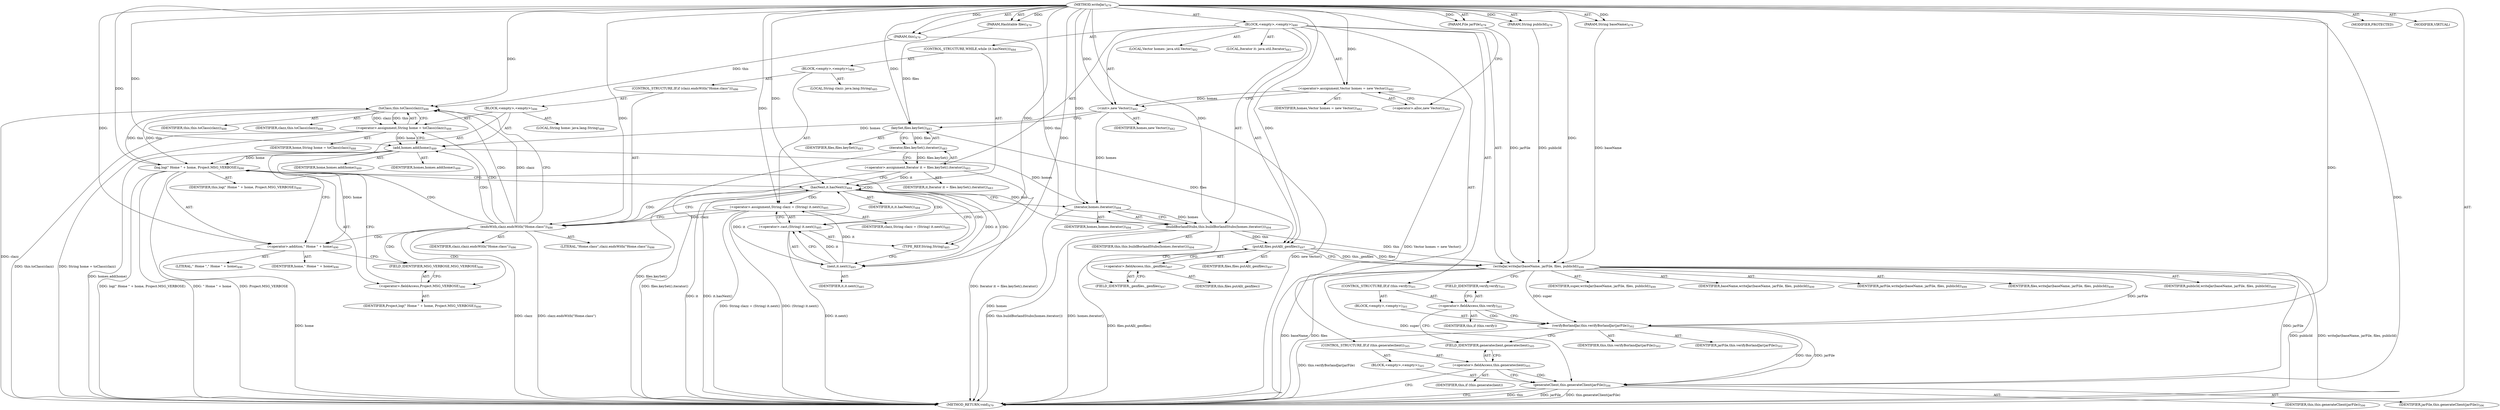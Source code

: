 digraph "writeJar" {  
"111669149712" [label = <(METHOD,writeJar)<SUB>479</SUB>> ]
"115964117011" [label = <(PARAM,this)<SUB>479</SUB>> ]
"115964117031" [label = <(PARAM,String baseName)<SUB>479</SUB>> ]
"115964117032" [label = <(PARAM,File jarFile)<SUB>479</SUB>> ]
"115964117033" [label = <(PARAM,Hashtable files)<SUB>479</SUB>> ]
"115964117034" [label = <(PARAM,String publicId)<SUB>479</SUB>> ]
"25769803822" [label = <(BLOCK,&lt;empty&gt;,&lt;empty&gt;)<SUB>480</SUB>> ]
"94489280541" [label = <(LOCAL,Vector homes: java.util.Vector)<SUB>482</SUB>> ]
"30064771371" [label = <(&lt;operator&gt;.assignment,Vector homes = new Vector())<SUB>482</SUB>> ]
"68719476977" [label = <(IDENTIFIER,homes,Vector homes = new Vector())<SUB>482</SUB>> ]
"30064771372" [label = <(&lt;operator&gt;.alloc,new Vector())<SUB>482</SUB>> ]
"30064771373" [label = <(&lt;init&gt;,new Vector())<SUB>482</SUB>> ]
"68719476978" [label = <(IDENTIFIER,homes,new Vector())<SUB>482</SUB>> ]
"94489280542" [label = <(LOCAL,Iterator it: java.util.Iterator)<SUB>483</SUB>> ]
"30064771374" [label = <(&lt;operator&gt;.assignment,Iterator it = files.keySet().iterator())<SUB>483</SUB>> ]
"68719476979" [label = <(IDENTIFIER,it,Iterator it = files.keySet().iterator())<SUB>483</SUB>> ]
"30064771375" [label = <(iterator,files.keySet().iterator())<SUB>483</SUB>> ]
"30064771376" [label = <(keySet,files.keySet())<SUB>483</SUB>> ]
"68719476980" [label = <(IDENTIFIER,files,files.keySet())<SUB>483</SUB>> ]
"47244640278" [label = <(CONTROL_STRUCTURE,WHILE,while (it.hasNext()))<SUB>484</SUB>> ]
"30064771377" [label = <(hasNext,it.hasNext())<SUB>484</SUB>> ]
"68719476981" [label = <(IDENTIFIER,it,it.hasNext())<SUB>484</SUB>> ]
"25769803823" [label = <(BLOCK,&lt;empty&gt;,&lt;empty&gt;)<SUB>484</SUB>> ]
"94489280543" [label = <(LOCAL,String clazz: java.lang.String)<SUB>485</SUB>> ]
"30064771378" [label = <(&lt;operator&gt;.assignment,String clazz = (String) it.next())<SUB>485</SUB>> ]
"68719476982" [label = <(IDENTIFIER,clazz,String clazz = (String) it.next())<SUB>485</SUB>> ]
"30064771379" [label = <(&lt;operator&gt;.cast,(String) it.next())<SUB>485</SUB>> ]
"180388626450" [label = <(TYPE_REF,String,String)<SUB>485</SUB>> ]
"30064771380" [label = <(next,it.next())<SUB>485</SUB>> ]
"68719476983" [label = <(IDENTIFIER,it,it.next())<SUB>485</SUB>> ]
"47244640279" [label = <(CONTROL_STRUCTURE,IF,if (clazz.endsWith(&quot;Home.class&quot;)))<SUB>486</SUB>> ]
"30064771381" [label = <(endsWith,clazz.endsWith(&quot;Home.class&quot;))<SUB>486</SUB>> ]
"68719476984" [label = <(IDENTIFIER,clazz,clazz.endsWith(&quot;Home.class&quot;))<SUB>486</SUB>> ]
"90194313271" [label = <(LITERAL,&quot;Home.class&quot;,clazz.endsWith(&quot;Home.class&quot;))<SUB>486</SUB>> ]
"25769803824" [label = <(BLOCK,&lt;empty&gt;,&lt;empty&gt;)<SUB>486</SUB>> ]
"94489280544" [label = <(LOCAL,String home: java.lang.String)<SUB>488</SUB>> ]
"30064771382" [label = <(&lt;operator&gt;.assignment,String home = toClass(clazz))<SUB>488</SUB>> ]
"68719476985" [label = <(IDENTIFIER,home,String home = toClass(clazz))<SUB>488</SUB>> ]
"30064771383" [label = <(toClass,this.toClass(clazz))<SUB>488</SUB>> ]
"68719476781" [label = <(IDENTIFIER,this,this.toClass(clazz))<SUB>488</SUB>> ]
"68719476986" [label = <(IDENTIFIER,clazz,this.toClass(clazz))<SUB>488</SUB>> ]
"30064771384" [label = <(add,homes.add(home))<SUB>489</SUB>> ]
"68719476987" [label = <(IDENTIFIER,homes,homes.add(home))<SUB>489</SUB>> ]
"68719476988" [label = <(IDENTIFIER,home,homes.add(home))<SUB>489</SUB>> ]
"30064771385" [label = <(log,log(&quot; Home &quot; + home, Project.MSG_VERBOSE))<SUB>490</SUB>> ]
"68719476782" [label = <(IDENTIFIER,this,log(&quot; Home &quot; + home, Project.MSG_VERBOSE))<SUB>490</SUB>> ]
"30064771386" [label = <(&lt;operator&gt;.addition,&quot; Home &quot; + home)<SUB>490</SUB>> ]
"90194313272" [label = <(LITERAL,&quot; Home &quot;,&quot; Home &quot; + home)<SUB>490</SUB>> ]
"68719476989" [label = <(IDENTIFIER,home,&quot; Home &quot; + home)<SUB>490</SUB>> ]
"30064771387" [label = <(&lt;operator&gt;.fieldAccess,Project.MSG_VERBOSE)<SUB>490</SUB>> ]
"68719476990" [label = <(IDENTIFIER,Project,log(&quot; Home &quot; + home, Project.MSG_VERBOSE))<SUB>490</SUB>> ]
"55834574904" [label = <(FIELD_IDENTIFIER,MSG_VERBOSE,MSG_VERBOSE)<SUB>490</SUB>> ]
"30064771388" [label = <(buildBorlandStubs,this.buildBorlandStubs(homes.iterator()))<SUB>494</SUB>> ]
"68719476783" [label = <(IDENTIFIER,this,this.buildBorlandStubs(homes.iterator()))<SUB>494</SUB>> ]
"30064771389" [label = <(iterator,homes.iterator())<SUB>494</SUB>> ]
"68719476991" [label = <(IDENTIFIER,homes,homes.iterator())<SUB>494</SUB>> ]
"30064771390" [label = <(putAll,files.putAll(_genfiles))<SUB>497</SUB>> ]
"68719476992" [label = <(IDENTIFIER,files,files.putAll(_genfiles))<SUB>497</SUB>> ]
"30064771391" [label = <(&lt;operator&gt;.fieldAccess,this._genfiles)<SUB>497</SUB>> ]
"68719476993" [label = <(IDENTIFIER,this,files.putAll(_genfiles))> ]
"55834574905" [label = <(FIELD_IDENTIFIER,_genfiles,_genfiles)<SUB>497</SUB>> ]
"30064771392" [label = <(writeJar,writeJar(baseName, jarFile, files, publicId))<SUB>499</SUB>> ]
"68719476994" [label = <(IDENTIFIER,super,writeJar(baseName, jarFile, files, publicId))<SUB>499</SUB>> ]
"68719476995" [label = <(IDENTIFIER,baseName,writeJar(baseName, jarFile, files, publicId))<SUB>499</SUB>> ]
"68719476996" [label = <(IDENTIFIER,jarFile,writeJar(baseName, jarFile, files, publicId))<SUB>499</SUB>> ]
"68719476997" [label = <(IDENTIFIER,files,writeJar(baseName, jarFile, files, publicId))<SUB>499</SUB>> ]
"68719476998" [label = <(IDENTIFIER,publicId,writeJar(baseName, jarFile, files, publicId))<SUB>499</SUB>> ]
"47244640280" [label = <(CONTROL_STRUCTURE,IF,if (this.verify))<SUB>501</SUB>> ]
"30064771393" [label = <(&lt;operator&gt;.fieldAccess,this.verify)<SUB>501</SUB>> ]
"68719476999" [label = <(IDENTIFIER,this,if (this.verify))> ]
"55834574906" [label = <(FIELD_IDENTIFIER,verify,verify)<SUB>501</SUB>> ]
"25769803825" [label = <(BLOCK,&lt;empty&gt;,&lt;empty&gt;)<SUB>501</SUB>> ]
"30064771394" [label = <(verifyBorlandJar,this.verifyBorlandJar(jarFile))<SUB>502</SUB>> ]
"68719476784" [label = <(IDENTIFIER,this,this.verifyBorlandJar(jarFile))<SUB>502</SUB>> ]
"68719477000" [label = <(IDENTIFIER,jarFile,this.verifyBorlandJar(jarFile))<SUB>502</SUB>> ]
"47244640281" [label = <(CONTROL_STRUCTURE,IF,if (this.generateclient))<SUB>505</SUB>> ]
"30064771395" [label = <(&lt;operator&gt;.fieldAccess,this.generateclient)<SUB>505</SUB>> ]
"68719477001" [label = <(IDENTIFIER,this,if (this.generateclient))> ]
"55834574907" [label = <(FIELD_IDENTIFIER,generateclient,generateclient)<SUB>505</SUB>> ]
"25769803826" [label = <(BLOCK,&lt;empty&gt;,&lt;empty&gt;)<SUB>505</SUB>> ]
"30064771396" [label = <(generateClient,this.generateClient(jarFile))<SUB>506</SUB>> ]
"68719476785" [label = <(IDENTIFIER,this,this.generateClient(jarFile))<SUB>506</SUB>> ]
"68719477002" [label = <(IDENTIFIER,jarFile,this.generateClient(jarFile))<SUB>506</SUB>> ]
"133143986232" [label = <(MODIFIER,PROTECTED)> ]
"133143986233" [label = <(MODIFIER,VIRTUAL)> ]
"128849018896" [label = <(METHOD_RETURN,void)<SUB>479</SUB>> ]
  "111669149712" -> "115964117011"  [ label = "AST: "] 
  "111669149712" -> "115964117031"  [ label = "AST: "] 
  "111669149712" -> "115964117032"  [ label = "AST: "] 
  "111669149712" -> "115964117033"  [ label = "AST: "] 
  "111669149712" -> "115964117034"  [ label = "AST: "] 
  "111669149712" -> "25769803822"  [ label = "AST: "] 
  "111669149712" -> "133143986232"  [ label = "AST: "] 
  "111669149712" -> "133143986233"  [ label = "AST: "] 
  "111669149712" -> "128849018896"  [ label = "AST: "] 
  "25769803822" -> "94489280541"  [ label = "AST: "] 
  "25769803822" -> "30064771371"  [ label = "AST: "] 
  "25769803822" -> "30064771373"  [ label = "AST: "] 
  "25769803822" -> "94489280542"  [ label = "AST: "] 
  "25769803822" -> "30064771374"  [ label = "AST: "] 
  "25769803822" -> "47244640278"  [ label = "AST: "] 
  "25769803822" -> "30064771388"  [ label = "AST: "] 
  "25769803822" -> "30064771390"  [ label = "AST: "] 
  "25769803822" -> "30064771392"  [ label = "AST: "] 
  "25769803822" -> "47244640280"  [ label = "AST: "] 
  "25769803822" -> "47244640281"  [ label = "AST: "] 
  "30064771371" -> "68719476977"  [ label = "AST: "] 
  "30064771371" -> "30064771372"  [ label = "AST: "] 
  "30064771373" -> "68719476978"  [ label = "AST: "] 
  "30064771374" -> "68719476979"  [ label = "AST: "] 
  "30064771374" -> "30064771375"  [ label = "AST: "] 
  "30064771375" -> "30064771376"  [ label = "AST: "] 
  "30064771376" -> "68719476980"  [ label = "AST: "] 
  "47244640278" -> "30064771377"  [ label = "AST: "] 
  "47244640278" -> "25769803823"  [ label = "AST: "] 
  "30064771377" -> "68719476981"  [ label = "AST: "] 
  "25769803823" -> "94489280543"  [ label = "AST: "] 
  "25769803823" -> "30064771378"  [ label = "AST: "] 
  "25769803823" -> "47244640279"  [ label = "AST: "] 
  "30064771378" -> "68719476982"  [ label = "AST: "] 
  "30064771378" -> "30064771379"  [ label = "AST: "] 
  "30064771379" -> "180388626450"  [ label = "AST: "] 
  "30064771379" -> "30064771380"  [ label = "AST: "] 
  "30064771380" -> "68719476983"  [ label = "AST: "] 
  "47244640279" -> "30064771381"  [ label = "AST: "] 
  "47244640279" -> "25769803824"  [ label = "AST: "] 
  "30064771381" -> "68719476984"  [ label = "AST: "] 
  "30064771381" -> "90194313271"  [ label = "AST: "] 
  "25769803824" -> "94489280544"  [ label = "AST: "] 
  "25769803824" -> "30064771382"  [ label = "AST: "] 
  "25769803824" -> "30064771384"  [ label = "AST: "] 
  "25769803824" -> "30064771385"  [ label = "AST: "] 
  "30064771382" -> "68719476985"  [ label = "AST: "] 
  "30064771382" -> "30064771383"  [ label = "AST: "] 
  "30064771383" -> "68719476781"  [ label = "AST: "] 
  "30064771383" -> "68719476986"  [ label = "AST: "] 
  "30064771384" -> "68719476987"  [ label = "AST: "] 
  "30064771384" -> "68719476988"  [ label = "AST: "] 
  "30064771385" -> "68719476782"  [ label = "AST: "] 
  "30064771385" -> "30064771386"  [ label = "AST: "] 
  "30064771385" -> "30064771387"  [ label = "AST: "] 
  "30064771386" -> "90194313272"  [ label = "AST: "] 
  "30064771386" -> "68719476989"  [ label = "AST: "] 
  "30064771387" -> "68719476990"  [ label = "AST: "] 
  "30064771387" -> "55834574904"  [ label = "AST: "] 
  "30064771388" -> "68719476783"  [ label = "AST: "] 
  "30064771388" -> "30064771389"  [ label = "AST: "] 
  "30064771389" -> "68719476991"  [ label = "AST: "] 
  "30064771390" -> "68719476992"  [ label = "AST: "] 
  "30064771390" -> "30064771391"  [ label = "AST: "] 
  "30064771391" -> "68719476993"  [ label = "AST: "] 
  "30064771391" -> "55834574905"  [ label = "AST: "] 
  "30064771392" -> "68719476994"  [ label = "AST: "] 
  "30064771392" -> "68719476995"  [ label = "AST: "] 
  "30064771392" -> "68719476996"  [ label = "AST: "] 
  "30064771392" -> "68719476997"  [ label = "AST: "] 
  "30064771392" -> "68719476998"  [ label = "AST: "] 
  "47244640280" -> "30064771393"  [ label = "AST: "] 
  "47244640280" -> "25769803825"  [ label = "AST: "] 
  "30064771393" -> "68719476999"  [ label = "AST: "] 
  "30064771393" -> "55834574906"  [ label = "AST: "] 
  "25769803825" -> "30064771394"  [ label = "AST: "] 
  "30064771394" -> "68719476784"  [ label = "AST: "] 
  "30064771394" -> "68719477000"  [ label = "AST: "] 
  "47244640281" -> "30064771395"  [ label = "AST: "] 
  "47244640281" -> "25769803826"  [ label = "AST: "] 
  "30064771395" -> "68719477001"  [ label = "AST: "] 
  "30064771395" -> "55834574907"  [ label = "AST: "] 
  "25769803826" -> "30064771396"  [ label = "AST: "] 
  "30064771396" -> "68719476785"  [ label = "AST: "] 
  "30064771396" -> "68719477002"  [ label = "AST: "] 
  "30064771371" -> "30064771373"  [ label = "CFG: "] 
  "30064771373" -> "30064771376"  [ label = "CFG: "] 
  "30064771374" -> "30064771377"  [ label = "CFG: "] 
  "30064771388" -> "55834574905"  [ label = "CFG: "] 
  "30064771390" -> "30064771392"  [ label = "CFG: "] 
  "30064771392" -> "55834574906"  [ label = "CFG: "] 
  "30064771372" -> "30064771371"  [ label = "CFG: "] 
  "30064771375" -> "30064771374"  [ label = "CFG: "] 
  "30064771377" -> "180388626450"  [ label = "CFG: "] 
  "30064771377" -> "30064771389"  [ label = "CFG: "] 
  "30064771389" -> "30064771388"  [ label = "CFG: "] 
  "30064771391" -> "30064771390"  [ label = "CFG: "] 
  "30064771393" -> "30064771394"  [ label = "CFG: "] 
  "30064771393" -> "55834574907"  [ label = "CFG: "] 
  "30064771395" -> "128849018896"  [ label = "CFG: "] 
  "30064771395" -> "30064771396"  [ label = "CFG: "] 
  "30064771376" -> "30064771375"  [ label = "CFG: "] 
  "30064771378" -> "30064771381"  [ label = "CFG: "] 
  "55834574905" -> "30064771391"  [ label = "CFG: "] 
  "55834574906" -> "30064771393"  [ label = "CFG: "] 
  "30064771394" -> "55834574907"  [ label = "CFG: "] 
  "55834574907" -> "30064771395"  [ label = "CFG: "] 
  "30064771396" -> "128849018896"  [ label = "CFG: "] 
  "30064771379" -> "30064771378"  [ label = "CFG: "] 
  "30064771381" -> "30064771377"  [ label = "CFG: "] 
  "30064771381" -> "30064771383"  [ label = "CFG: "] 
  "180388626450" -> "30064771380"  [ label = "CFG: "] 
  "30064771380" -> "30064771379"  [ label = "CFG: "] 
  "30064771382" -> "30064771384"  [ label = "CFG: "] 
  "30064771384" -> "30064771386"  [ label = "CFG: "] 
  "30064771385" -> "30064771377"  [ label = "CFG: "] 
  "30064771383" -> "30064771382"  [ label = "CFG: "] 
  "30064771386" -> "55834574904"  [ label = "CFG: "] 
  "30064771387" -> "30064771385"  [ label = "CFG: "] 
  "55834574904" -> "30064771387"  [ label = "CFG: "] 
  "111669149712" -> "30064771372"  [ label = "CFG: "] 
  "30064771371" -> "128849018896"  [ label = "DDG: Vector homes = new Vector()"] 
  "30064771373" -> "128849018896"  [ label = "DDG: new Vector()"] 
  "30064771375" -> "128849018896"  [ label = "DDG: files.keySet()"] 
  "30064771374" -> "128849018896"  [ label = "DDG: files.keySet().iterator()"] 
  "30064771374" -> "128849018896"  [ label = "DDG: Iterator it = files.keySet().iterator()"] 
  "30064771377" -> "128849018896"  [ label = "DDG: it"] 
  "30064771377" -> "128849018896"  [ label = "DDG: it.hasNext()"] 
  "30064771389" -> "128849018896"  [ label = "DDG: homes"] 
  "30064771388" -> "128849018896"  [ label = "DDG: homes.iterator()"] 
  "30064771388" -> "128849018896"  [ label = "DDG: this.buildBorlandStubs(homes.iterator())"] 
  "30064771390" -> "128849018896"  [ label = "DDG: files.putAll(_genfiles)"] 
  "30064771392" -> "128849018896"  [ label = "DDG: baseName"] 
  "30064771392" -> "128849018896"  [ label = "DDG: files"] 
  "30064771392" -> "128849018896"  [ label = "DDG: publicId"] 
  "30064771392" -> "128849018896"  [ label = "DDG: writeJar(baseName, jarFile, files, publicId)"] 
  "30064771394" -> "128849018896"  [ label = "DDG: this.verifyBorlandJar(jarFile)"] 
  "30064771396" -> "128849018896"  [ label = "DDG: this"] 
  "30064771396" -> "128849018896"  [ label = "DDG: jarFile"] 
  "30064771396" -> "128849018896"  [ label = "DDG: this.generateClient(jarFile)"] 
  "30064771379" -> "128849018896"  [ label = "DDG: it.next()"] 
  "30064771378" -> "128849018896"  [ label = "DDG: (String) it.next()"] 
  "30064771378" -> "128849018896"  [ label = "DDG: String clazz = (String) it.next()"] 
  "30064771381" -> "128849018896"  [ label = "DDG: clazz"] 
  "30064771381" -> "128849018896"  [ label = "DDG: clazz.endsWith(&quot;Home.class&quot;)"] 
  "30064771383" -> "128849018896"  [ label = "DDG: clazz"] 
  "30064771382" -> "128849018896"  [ label = "DDG: this.toClass(clazz)"] 
  "30064771382" -> "128849018896"  [ label = "DDG: String home = toClass(clazz)"] 
  "30064771384" -> "128849018896"  [ label = "DDG: homes.add(home)"] 
  "30064771386" -> "128849018896"  [ label = "DDG: home"] 
  "30064771385" -> "128849018896"  [ label = "DDG: &quot; Home &quot; + home"] 
  "30064771385" -> "128849018896"  [ label = "DDG: Project.MSG_VERBOSE"] 
  "30064771385" -> "128849018896"  [ label = "DDG: log(&quot; Home &quot; + home, Project.MSG_VERBOSE)"] 
  "111669149712" -> "115964117011"  [ label = "DDG: "] 
  "111669149712" -> "115964117031"  [ label = "DDG: "] 
  "111669149712" -> "115964117032"  [ label = "DDG: "] 
  "111669149712" -> "115964117033"  [ label = "DDG: "] 
  "111669149712" -> "115964117034"  [ label = "DDG: "] 
  "111669149712" -> "30064771371"  [ label = "DDG: "] 
  "30064771375" -> "30064771374"  [ label = "DDG: files.keySet()"] 
  "30064771371" -> "30064771373"  [ label = "DDG: homes"] 
  "111669149712" -> "30064771373"  [ label = "DDG: "] 
  "115964117011" -> "30064771388"  [ label = "DDG: this"] 
  "30064771385" -> "30064771388"  [ label = "DDG: this"] 
  "111669149712" -> "30064771388"  [ label = "DDG: "] 
  "30064771389" -> "30064771388"  [ label = "DDG: homes"] 
  "30064771376" -> "30064771390"  [ label = "DDG: files"] 
  "111669149712" -> "30064771390"  [ label = "DDG: "] 
  "30064771388" -> "30064771390"  [ label = "DDG: this"] 
  "30064771388" -> "30064771392"  [ label = "DDG: this"] 
  "30064771390" -> "30064771392"  [ label = "DDG: this._genfiles"] 
  "111669149712" -> "30064771392"  [ label = "DDG: "] 
  "115964117031" -> "30064771392"  [ label = "DDG: baseName"] 
  "115964117032" -> "30064771392"  [ label = "DDG: jarFile"] 
  "30064771390" -> "30064771392"  [ label = "DDG: files"] 
  "115964117034" -> "30064771392"  [ label = "DDG: publicId"] 
  "30064771376" -> "30064771375"  [ label = "DDG: files"] 
  "30064771374" -> "30064771377"  [ label = "DDG: it"] 
  "30064771380" -> "30064771377"  [ label = "DDG: it"] 
  "111669149712" -> "30064771377"  [ label = "DDG: "] 
  "111669149712" -> "30064771378"  [ label = "DDG: "] 
  "30064771380" -> "30064771378"  [ label = "DDG: it"] 
  "30064771373" -> "30064771389"  [ label = "DDG: homes"] 
  "30064771384" -> "30064771389"  [ label = "DDG: homes"] 
  "111669149712" -> "30064771389"  [ label = "DDG: "] 
  "115964117033" -> "30064771376"  [ label = "DDG: files"] 
  "111669149712" -> "30064771376"  [ label = "DDG: "] 
  "30064771392" -> "30064771394"  [ label = "DDG: super"] 
  "111669149712" -> "30064771394"  [ label = "DDG: "] 
  "30064771392" -> "30064771394"  [ label = "DDG: jarFile"] 
  "30064771392" -> "30064771396"  [ label = "DDG: super"] 
  "30064771394" -> "30064771396"  [ label = "DDG: this"] 
  "111669149712" -> "30064771396"  [ label = "DDG: "] 
  "30064771392" -> "30064771396"  [ label = "DDG: jarFile"] 
  "30064771394" -> "30064771396"  [ label = "DDG: jarFile"] 
  "111669149712" -> "30064771379"  [ label = "DDG: "] 
  "30064771380" -> "30064771379"  [ label = "DDG: it"] 
  "30064771378" -> "30064771381"  [ label = "DDG: clazz"] 
  "111669149712" -> "30064771381"  [ label = "DDG: "] 
  "30064771383" -> "30064771382"  [ label = "DDG: this"] 
  "30064771383" -> "30064771382"  [ label = "DDG: clazz"] 
  "30064771377" -> "30064771380"  [ label = "DDG: it"] 
  "111669149712" -> "30064771380"  [ label = "DDG: "] 
  "30064771373" -> "30064771384"  [ label = "DDG: homes"] 
  "111669149712" -> "30064771384"  [ label = "DDG: "] 
  "30064771382" -> "30064771384"  [ label = "DDG: home"] 
  "30064771383" -> "30064771385"  [ label = "DDG: this"] 
  "111669149712" -> "30064771385"  [ label = "DDG: "] 
  "30064771384" -> "30064771385"  [ label = "DDG: home"] 
  "115964117011" -> "30064771383"  [ label = "DDG: this"] 
  "30064771385" -> "30064771383"  [ label = "DDG: this"] 
  "111669149712" -> "30064771383"  [ label = "DDG: "] 
  "30064771381" -> "30064771383"  [ label = "DDG: clazz"] 
  "111669149712" -> "30064771386"  [ label = "DDG: "] 
  "30064771384" -> "30064771386"  [ label = "DDG: home"] 
  "30064771377" -> "30064771377"  [ label = "CDG: "] 
  "30064771377" -> "30064771380"  [ label = "CDG: "] 
  "30064771377" -> "30064771381"  [ label = "CDG: "] 
  "30064771377" -> "30064771378"  [ label = "CDG: "] 
  "30064771377" -> "30064771379"  [ label = "CDG: "] 
  "30064771377" -> "180388626450"  [ label = "CDG: "] 
  "30064771393" -> "30064771394"  [ label = "CDG: "] 
  "30064771395" -> "30064771396"  [ label = "CDG: "] 
  "30064771381" -> "30064771386"  [ label = "CDG: "] 
  "30064771381" -> "30064771387"  [ label = "CDG: "] 
  "30064771381" -> "30064771384"  [ label = "CDG: "] 
  "30064771381" -> "30064771385"  [ label = "CDG: "] 
  "30064771381" -> "30064771382"  [ label = "CDG: "] 
  "30064771381" -> "30064771383"  [ label = "CDG: "] 
  "30064771381" -> "55834574904"  [ label = "CDG: "] 
}
